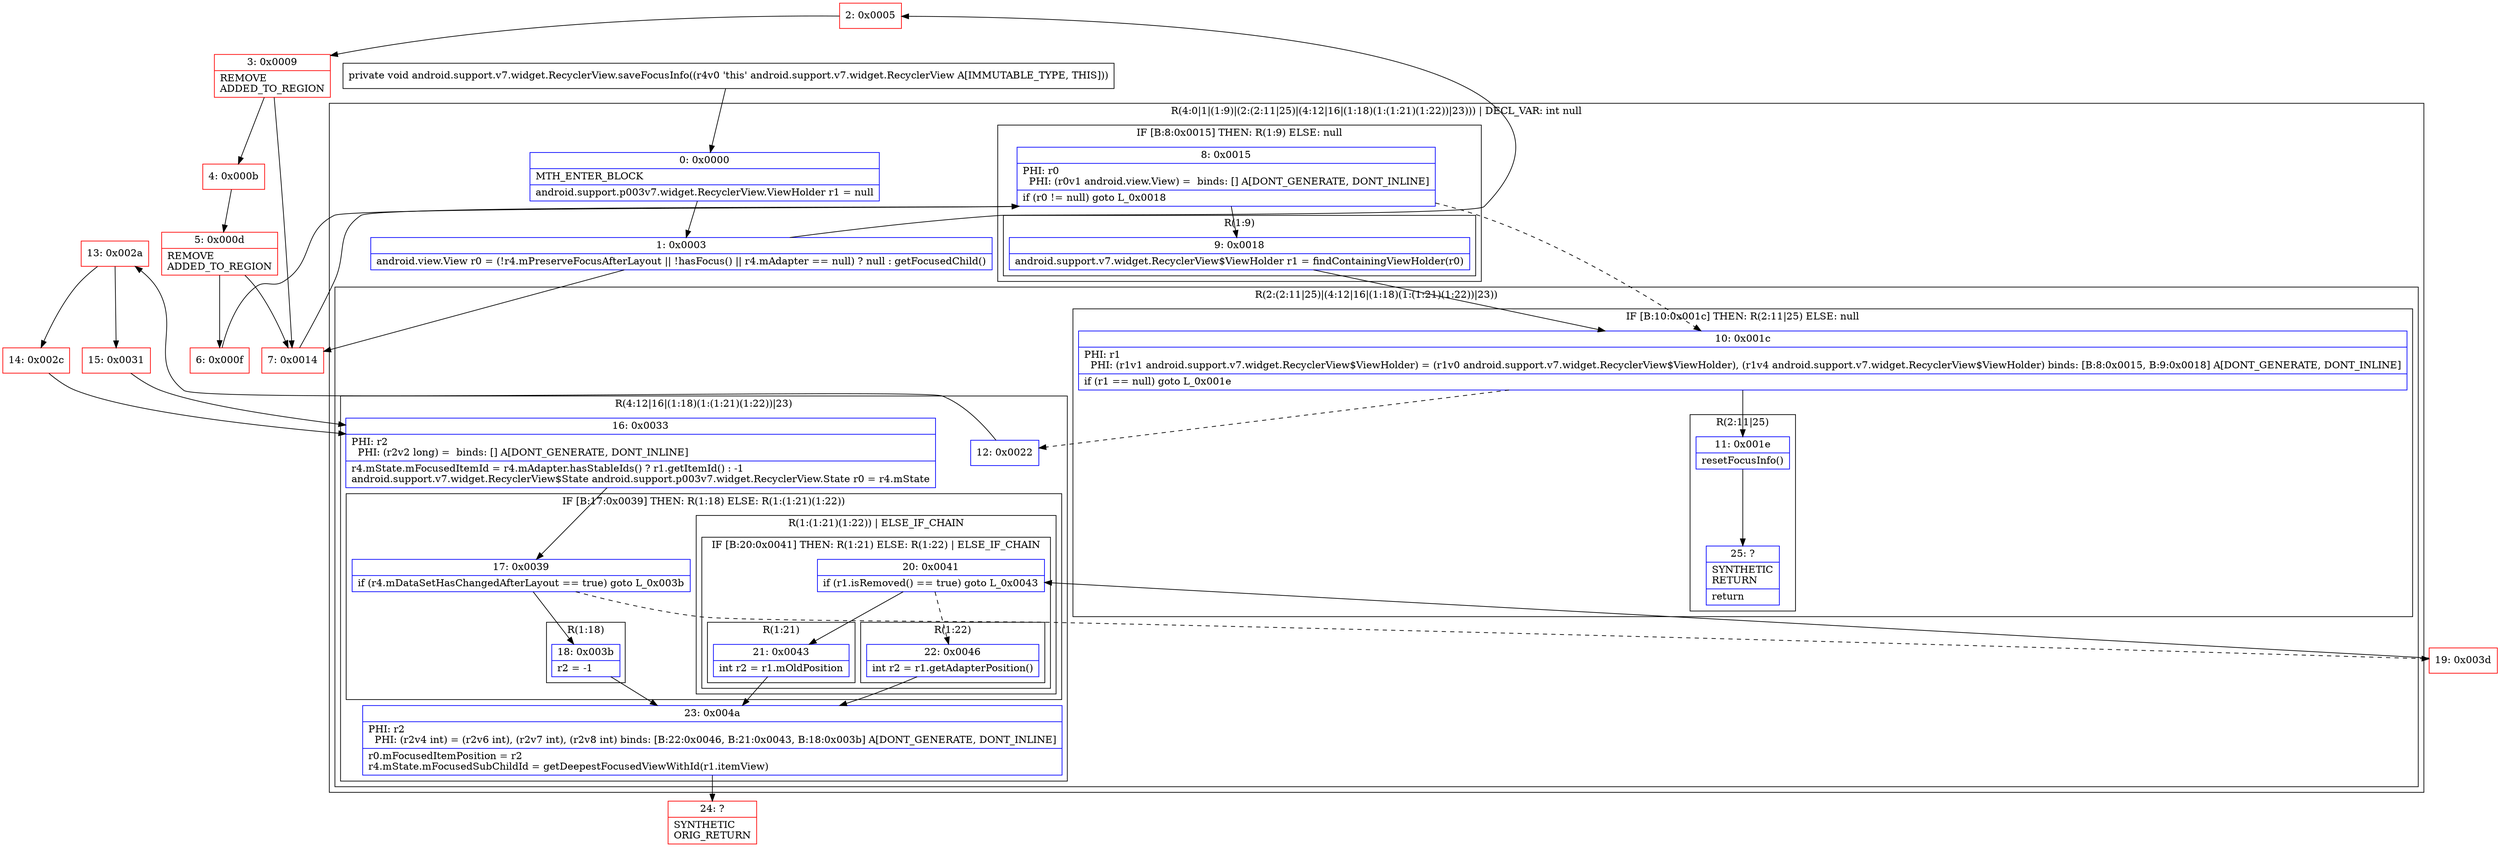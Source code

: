 digraph "CFG forandroid.support.v7.widget.RecyclerView.saveFocusInfo()V" {
subgraph cluster_Region_1089233943 {
label = "R(4:0|1|(1:9)|(2:(2:11|25)|(4:12|16|(1:18)(1:(1:21)(1:22))|23))) | DECL_VAR: int null\l";
node [shape=record,color=blue];
Node_0 [shape=record,label="{0\:\ 0x0000|MTH_ENTER_BLOCK\l|android.support.p003v7.widget.RecyclerView.ViewHolder r1 = null\l}"];
Node_1 [shape=record,label="{1\:\ 0x0003|android.view.View r0 = (!r4.mPreserveFocusAfterLayout \|\| !hasFocus() \|\| r4.mAdapter == null) ? null : getFocusedChild()\l}"];
subgraph cluster_IfRegion_676140030 {
label = "IF [B:8:0x0015] THEN: R(1:9) ELSE: null";
node [shape=record,color=blue];
Node_8 [shape=record,label="{8\:\ 0x0015|PHI: r0 \l  PHI: (r0v1 android.view.View) =  binds: [] A[DONT_GENERATE, DONT_INLINE]\l|if (r0 != null) goto L_0x0018\l}"];
subgraph cluster_Region_409877263 {
label = "R(1:9)";
node [shape=record,color=blue];
Node_9 [shape=record,label="{9\:\ 0x0018|android.support.v7.widget.RecyclerView$ViewHolder r1 = findContainingViewHolder(r0)\l}"];
}
}
subgraph cluster_Region_293789199 {
label = "R(2:(2:11|25)|(4:12|16|(1:18)(1:(1:21)(1:22))|23))";
node [shape=record,color=blue];
subgraph cluster_IfRegion_197776094 {
label = "IF [B:10:0x001c] THEN: R(2:11|25) ELSE: null";
node [shape=record,color=blue];
Node_10 [shape=record,label="{10\:\ 0x001c|PHI: r1 \l  PHI: (r1v1 android.support.v7.widget.RecyclerView$ViewHolder) = (r1v0 android.support.v7.widget.RecyclerView$ViewHolder), (r1v4 android.support.v7.widget.RecyclerView$ViewHolder) binds: [B:8:0x0015, B:9:0x0018] A[DONT_GENERATE, DONT_INLINE]\l|if (r1 == null) goto L_0x001e\l}"];
subgraph cluster_Region_391783032 {
label = "R(2:11|25)";
node [shape=record,color=blue];
Node_11 [shape=record,label="{11\:\ 0x001e|resetFocusInfo()\l}"];
Node_25 [shape=record,label="{25\:\ ?|SYNTHETIC\lRETURN\l|return\l}"];
}
}
subgraph cluster_Region_1538585463 {
label = "R(4:12|16|(1:18)(1:(1:21)(1:22))|23)";
node [shape=record,color=blue];
Node_12 [shape=record,label="{12\:\ 0x0022}"];
Node_16 [shape=record,label="{16\:\ 0x0033|PHI: r2 \l  PHI: (r2v2 long) =  binds: [] A[DONT_GENERATE, DONT_INLINE]\l|r4.mState.mFocusedItemId = r4.mAdapter.hasStableIds() ? r1.getItemId() : \-1\landroid.support.v7.widget.RecyclerView$State android.support.p003v7.widget.RecyclerView.State r0 = r4.mState\l}"];
subgraph cluster_IfRegion_1251077639 {
label = "IF [B:17:0x0039] THEN: R(1:18) ELSE: R(1:(1:21)(1:22))";
node [shape=record,color=blue];
Node_17 [shape=record,label="{17\:\ 0x0039|if (r4.mDataSetHasChangedAfterLayout == true) goto L_0x003b\l}"];
subgraph cluster_Region_267887493 {
label = "R(1:18)";
node [shape=record,color=blue];
Node_18 [shape=record,label="{18\:\ 0x003b|r2 = \-1\l}"];
}
subgraph cluster_Region_1256567025 {
label = "R(1:(1:21)(1:22)) | ELSE_IF_CHAIN\l";
node [shape=record,color=blue];
subgraph cluster_IfRegion_2019289290 {
label = "IF [B:20:0x0041] THEN: R(1:21) ELSE: R(1:22) | ELSE_IF_CHAIN\l";
node [shape=record,color=blue];
Node_20 [shape=record,label="{20\:\ 0x0041|if (r1.isRemoved() == true) goto L_0x0043\l}"];
subgraph cluster_Region_285479565 {
label = "R(1:21)";
node [shape=record,color=blue];
Node_21 [shape=record,label="{21\:\ 0x0043|int r2 = r1.mOldPosition\l}"];
}
subgraph cluster_Region_1419672913 {
label = "R(1:22)";
node [shape=record,color=blue];
Node_22 [shape=record,label="{22\:\ 0x0046|int r2 = r1.getAdapterPosition()\l}"];
}
}
}
}
Node_23 [shape=record,label="{23\:\ 0x004a|PHI: r2 \l  PHI: (r2v4 int) = (r2v6 int), (r2v7 int), (r2v8 int) binds: [B:22:0x0046, B:21:0x0043, B:18:0x003b] A[DONT_GENERATE, DONT_INLINE]\l|r0.mFocusedItemPosition = r2\lr4.mState.mFocusedSubChildId = getDeepestFocusedViewWithId(r1.itemView)\l}"];
}
}
}
Node_2 [shape=record,color=red,label="{2\:\ 0x0005}"];
Node_3 [shape=record,color=red,label="{3\:\ 0x0009|REMOVE\lADDED_TO_REGION\l}"];
Node_4 [shape=record,color=red,label="{4\:\ 0x000b}"];
Node_5 [shape=record,color=red,label="{5\:\ 0x000d|REMOVE\lADDED_TO_REGION\l}"];
Node_6 [shape=record,color=red,label="{6\:\ 0x000f}"];
Node_7 [shape=record,color=red,label="{7\:\ 0x0014}"];
Node_13 [shape=record,color=red,label="{13\:\ 0x002a}"];
Node_14 [shape=record,color=red,label="{14\:\ 0x002c}"];
Node_15 [shape=record,color=red,label="{15\:\ 0x0031}"];
Node_19 [shape=record,color=red,label="{19\:\ 0x003d}"];
Node_24 [shape=record,color=red,label="{24\:\ ?|SYNTHETIC\lORIG_RETURN\l}"];
MethodNode[shape=record,label="{private void android.support.v7.widget.RecyclerView.saveFocusInfo((r4v0 'this' android.support.v7.widget.RecyclerView A[IMMUTABLE_TYPE, THIS])) }"];
MethodNode -> Node_0;
Node_0 -> Node_1;
Node_1 -> Node_2;
Node_1 -> Node_7;
Node_8 -> Node_9;
Node_8 -> Node_10[style=dashed];
Node_9 -> Node_10;
Node_10 -> Node_11;
Node_10 -> Node_12[style=dashed];
Node_11 -> Node_25;
Node_12 -> Node_13;
Node_16 -> Node_17;
Node_17 -> Node_18;
Node_17 -> Node_19[style=dashed];
Node_18 -> Node_23;
Node_20 -> Node_21;
Node_20 -> Node_22[style=dashed];
Node_21 -> Node_23;
Node_22 -> Node_23;
Node_23 -> Node_24;
Node_2 -> Node_3;
Node_3 -> Node_4;
Node_3 -> Node_7;
Node_4 -> Node_5;
Node_5 -> Node_6;
Node_5 -> Node_7;
Node_6 -> Node_8;
Node_7 -> Node_8;
Node_13 -> Node_14;
Node_13 -> Node_15;
Node_14 -> Node_16;
Node_15 -> Node_16;
Node_19 -> Node_20;
}

